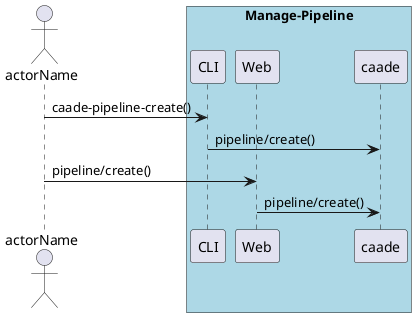 @startuml
Actor "actorName" as A

box "Manage-Pipeline" #lightblue
participant CLI as CLI
participant Web as Web
participant "caade" as S
A -> CLI : caade-pipeline-create()
CLI -> S : pipeline/create()
A -> Web : pipeline/create()
Web -> S : pipeline/create()
end box

@enduml

